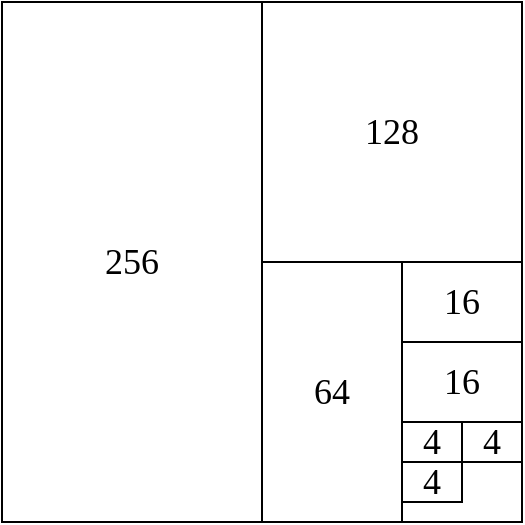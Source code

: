 <mxfile version="24.7.17">
  <diagram name="Страница — 1" id="5RrBuXyXbb_1JGPnbok0">
    <mxGraphModel dx="1434" dy="844" grid="1" gridSize="10" guides="1" tooltips="1" connect="1" arrows="1" fold="1" page="1" pageScale="1" pageWidth="4681" pageHeight="3300" math="0" shadow="0">
      <root>
        <mxCell id="0" />
        <mxCell id="1" parent="0" />
        <mxCell id="MPQ4FEZGRcfG3L3zv7Dk-1" value="" style="whiteSpace=wrap;html=1;aspect=fixed;fontSize=20;fontFamily=Times New Roman;" vertex="1" parent="1">
          <mxGeometry x="520" y="220" width="260" height="260" as="geometry" />
        </mxCell>
        <mxCell id="MPQ4FEZGRcfG3L3zv7Dk-3" value="256" style="rounded=0;whiteSpace=wrap;html=1;fontSize=18;fontFamily=Times New Roman;" vertex="1" parent="1">
          <mxGeometry x="520" y="220" width="130" height="260" as="geometry" />
        </mxCell>
        <mxCell id="MPQ4FEZGRcfG3L3zv7Dk-12" value="128" style="rounded=0;whiteSpace=wrap;html=1;fontSize=18;fontFamily=Times New Roman;" vertex="1" parent="1">
          <mxGeometry x="650" y="220" width="130" height="130" as="geometry" />
        </mxCell>
        <mxCell id="MPQ4FEZGRcfG3L3zv7Dk-13" value="64" style="rounded=0;whiteSpace=wrap;html=1;fontSize=18;fontFamily=Times New Roman;" vertex="1" parent="1">
          <mxGeometry x="650" y="350" width="70" height="130" as="geometry" />
        </mxCell>
        <mxCell id="MPQ4FEZGRcfG3L3zv7Dk-14" value="16" style="rounded=0;whiteSpace=wrap;html=1;fontSize=18;fontFamily=Times New Roman;" vertex="1" parent="1">
          <mxGeometry x="720" y="350" width="60" height="40" as="geometry" />
        </mxCell>
        <mxCell id="MPQ4FEZGRcfG3L3zv7Dk-15" value="16" style="rounded=0;whiteSpace=wrap;html=1;fontSize=18;fontFamily=Times New Roman;" vertex="1" parent="1">
          <mxGeometry x="720" y="390" width="60" height="40" as="geometry" />
        </mxCell>
        <mxCell id="MPQ4FEZGRcfG3L3zv7Dk-16" value="4" style="rounded=0;whiteSpace=wrap;html=1;fontSize=18;fontFamily=Times New Roman;" vertex="1" parent="1">
          <mxGeometry x="720" y="430" width="30" height="20" as="geometry" />
        </mxCell>
        <mxCell id="MPQ4FEZGRcfG3L3zv7Dk-17" value="4" style="rounded=0;whiteSpace=wrap;html=1;fontSize=18;fontFamily=Times New Roman;" vertex="1" parent="1">
          <mxGeometry x="750" y="430" width="30" height="20" as="geometry" />
        </mxCell>
        <mxCell id="MPQ4FEZGRcfG3L3zv7Dk-18" value="4" style="rounded=0;whiteSpace=wrap;html=1;fontSize=18;fontFamily=Times New Roman;" vertex="1" parent="1">
          <mxGeometry x="720" y="450" width="30" height="20" as="geometry" />
        </mxCell>
      </root>
    </mxGraphModel>
  </diagram>
</mxfile>

